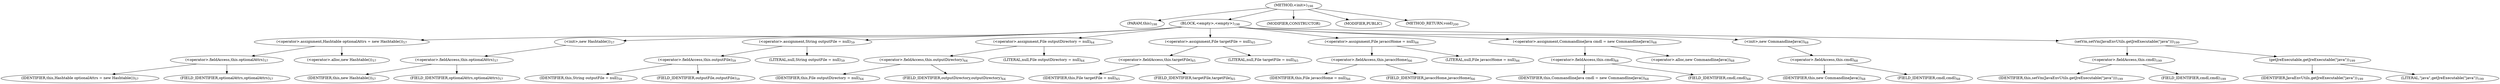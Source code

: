 digraph "&lt;init&gt;" {  
"372" [label = <(METHOD,&lt;init&gt;)<SUB>198</SUB>> ]
"373" [label = <(PARAM,this)<SUB>198</SUB>> ]
"374" [label = <(BLOCK,&lt;empty&gt;,&lt;empty&gt;)<SUB>198</SUB>> ]
"375" [label = <(&lt;operator&gt;.assignment,Hashtable optionalAttrs = new Hashtable())<SUB>57</SUB>> ]
"376" [label = <(&lt;operator&gt;.fieldAccess,this.optionalAttrs)<SUB>57</SUB>> ]
"377" [label = <(IDENTIFIER,this,Hashtable optionalAttrs = new Hashtable())<SUB>57</SUB>> ]
"378" [label = <(FIELD_IDENTIFIER,optionalAttrs,optionalAttrs)<SUB>57</SUB>> ]
"379" [label = <(&lt;operator&gt;.alloc,new Hashtable())<SUB>57</SUB>> ]
"380" [label = <(&lt;init&gt;,new Hashtable())<SUB>57</SUB>> ]
"381" [label = <(&lt;operator&gt;.fieldAccess,this.optionalAttrs)<SUB>57</SUB>> ]
"382" [label = <(IDENTIFIER,this,new Hashtable())<SUB>57</SUB>> ]
"383" [label = <(FIELD_IDENTIFIER,optionalAttrs,optionalAttrs)<SUB>57</SUB>> ]
"384" [label = <(&lt;operator&gt;.assignment,String outputFile = null)<SUB>59</SUB>> ]
"385" [label = <(&lt;operator&gt;.fieldAccess,this.outputFile)<SUB>59</SUB>> ]
"386" [label = <(IDENTIFIER,this,String outputFile = null)<SUB>59</SUB>> ]
"387" [label = <(FIELD_IDENTIFIER,outputFile,outputFile)<SUB>59</SUB>> ]
"388" [label = <(LITERAL,null,String outputFile = null)<SUB>59</SUB>> ]
"389" [label = <(&lt;operator&gt;.assignment,File outputDirectory = null)<SUB>64</SUB>> ]
"390" [label = <(&lt;operator&gt;.fieldAccess,this.outputDirectory)<SUB>64</SUB>> ]
"391" [label = <(IDENTIFIER,this,File outputDirectory = null)<SUB>64</SUB>> ]
"392" [label = <(FIELD_IDENTIFIER,outputDirectory,outputDirectory)<SUB>64</SUB>> ]
"393" [label = <(LITERAL,null,File outputDirectory = null)<SUB>64</SUB>> ]
"394" [label = <(&lt;operator&gt;.assignment,File targetFile = null)<SUB>65</SUB>> ]
"395" [label = <(&lt;operator&gt;.fieldAccess,this.targetFile)<SUB>65</SUB>> ]
"396" [label = <(IDENTIFIER,this,File targetFile = null)<SUB>65</SUB>> ]
"397" [label = <(FIELD_IDENTIFIER,targetFile,targetFile)<SUB>65</SUB>> ]
"398" [label = <(LITERAL,null,File targetFile = null)<SUB>65</SUB>> ]
"399" [label = <(&lt;operator&gt;.assignment,File javaccHome = null)<SUB>66</SUB>> ]
"400" [label = <(&lt;operator&gt;.fieldAccess,this.javaccHome)<SUB>66</SUB>> ]
"401" [label = <(IDENTIFIER,this,File javaccHome = null)<SUB>66</SUB>> ]
"402" [label = <(FIELD_IDENTIFIER,javaccHome,javaccHome)<SUB>66</SUB>> ]
"403" [label = <(LITERAL,null,File javaccHome = null)<SUB>66</SUB>> ]
"404" [label = <(&lt;operator&gt;.assignment,CommandlineJava cmdl = new CommandlineJava())<SUB>68</SUB>> ]
"405" [label = <(&lt;operator&gt;.fieldAccess,this.cmdl)<SUB>68</SUB>> ]
"406" [label = <(IDENTIFIER,this,CommandlineJava cmdl = new CommandlineJava())<SUB>68</SUB>> ]
"407" [label = <(FIELD_IDENTIFIER,cmdl,cmdl)<SUB>68</SUB>> ]
"408" [label = <(&lt;operator&gt;.alloc,new CommandlineJava())<SUB>68</SUB>> ]
"409" [label = <(&lt;init&gt;,new CommandlineJava())<SUB>68</SUB>> ]
"410" [label = <(&lt;operator&gt;.fieldAccess,this.cmdl)<SUB>68</SUB>> ]
"411" [label = <(IDENTIFIER,this,new CommandlineJava())<SUB>68</SUB>> ]
"412" [label = <(FIELD_IDENTIFIER,cmdl,cmdl)<SUB>68</SUB>> ]
"413" [label = <(setVm,setVm(JavaEnvUtils.getJreExecutable(&quot;java&quot;)))<SUB>199</SUB>> ]
"414" [label = <(&lt;operator&gt;.fieldAccess,this.cmdl)<SUB>199</SUB>> ]
"415" [label = <(IDENTIFIER,this,setVm(JavaEnvUtils.getJreExecutable(&quot;java&quot;)))<SUB>199</SUB>> ]
"416" [label = <(FIELD_IDENTIFIER,cmdl,cmdl)<SUB>199</SUB>> ]
"417" [label = <(getJreExecutable,getJreExecutable(&quot;java&quot;))<SUB>199</SUB>> ]
"418" [label = <(IDENTIFIER,JavaEnvUtils,getJreExecutable(&quot;java&quot;))<SUB>199</SUB>> ]
"419" [label = <(LITERAL,&quot;java&quot;,getJreExecutable(&quot;java&quot;))<SUB>199</SUB>> ]
"420" [label = <(MODIFIER,CONSTRUCTOR)> ]
"421" [label = <(MODIFIER,PUBLIC)> ]
"422" [label = <(METHOD_RETURN,void)<SUB>200</SUB>> ]
  "372" -> "373" 
  "372" -> "374" 
  "372" -> "420" 
  "372" -> "421" 
  "372" -> "422" 
  "374" -> "375" 
  "374" -> "380" 
  "374" -> "384" 
  "374" -> "389" 
  "374" -> "394" 
  "374" -> "399" 
  "374" -> "404" 
  "374" -> "409" 
  "374" -> "413" 
  "375" -> "376" 
  "375" -> "379" 
  "376" -> "377" 
  "376" -> "378" 
  "380" -> "381" 
  "381" -> "382" 
  "381" -> "383" 
  "384" -> "385" 
  "384" -> "388" 
  "385" -> "386" 
  "385" -> "387" 
  "389" -> "390" 
  "389" -> "393" 
  "390" -> "391" 
  "390" -> "392" 
  "394" -> "395" 
  "394" -> "398" 
  "395" -> "396" 
  "395" -> "397" 
  "399" -> "400" 
  "399" -> "403" 
  "400" -> "401" 
  "400" -> "402" 
  "404" -> "405" 
  "404" -> "408" 
  "405" -> "406" 
  "405" -> "407" 
  "409" -> "410" 
  "410" -> "411" 
  "410" -> "412" 
  "413" -> "414" 
  "413" -> "417" 
  "414" -> "415" 
  "414" -> "416" 
  "417" -> "418" 
  "417" -> "419" 
}
